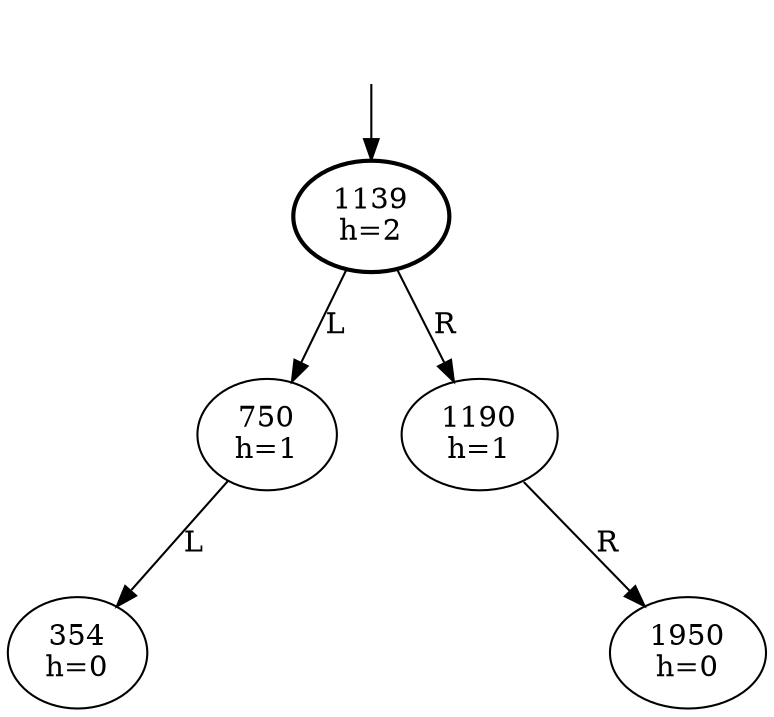 digraph {
  DUMMY [style=invis];
  DUMMY -> 1139;
  1139 [penwidth=2];

  1139 [label="1139\nh=2"];

  1139 -> 750 [label="L"];
  750 [label="750\nh=1"];

  750 -> 354 [label="L"];
  354 [label="354\nh=0"];



  750 -> R_750 [style=invis];
  R_750 [style=invis];

  1139 -> 1190 [label="R"];
  1190 [label="1190\nh=1"];

  1190 -> L_1190 [style=invis];
  L_1190 [style=invis];

  1190 -> 1950 [label="R"];
  1950 [label="1950\nh=0"];



}
